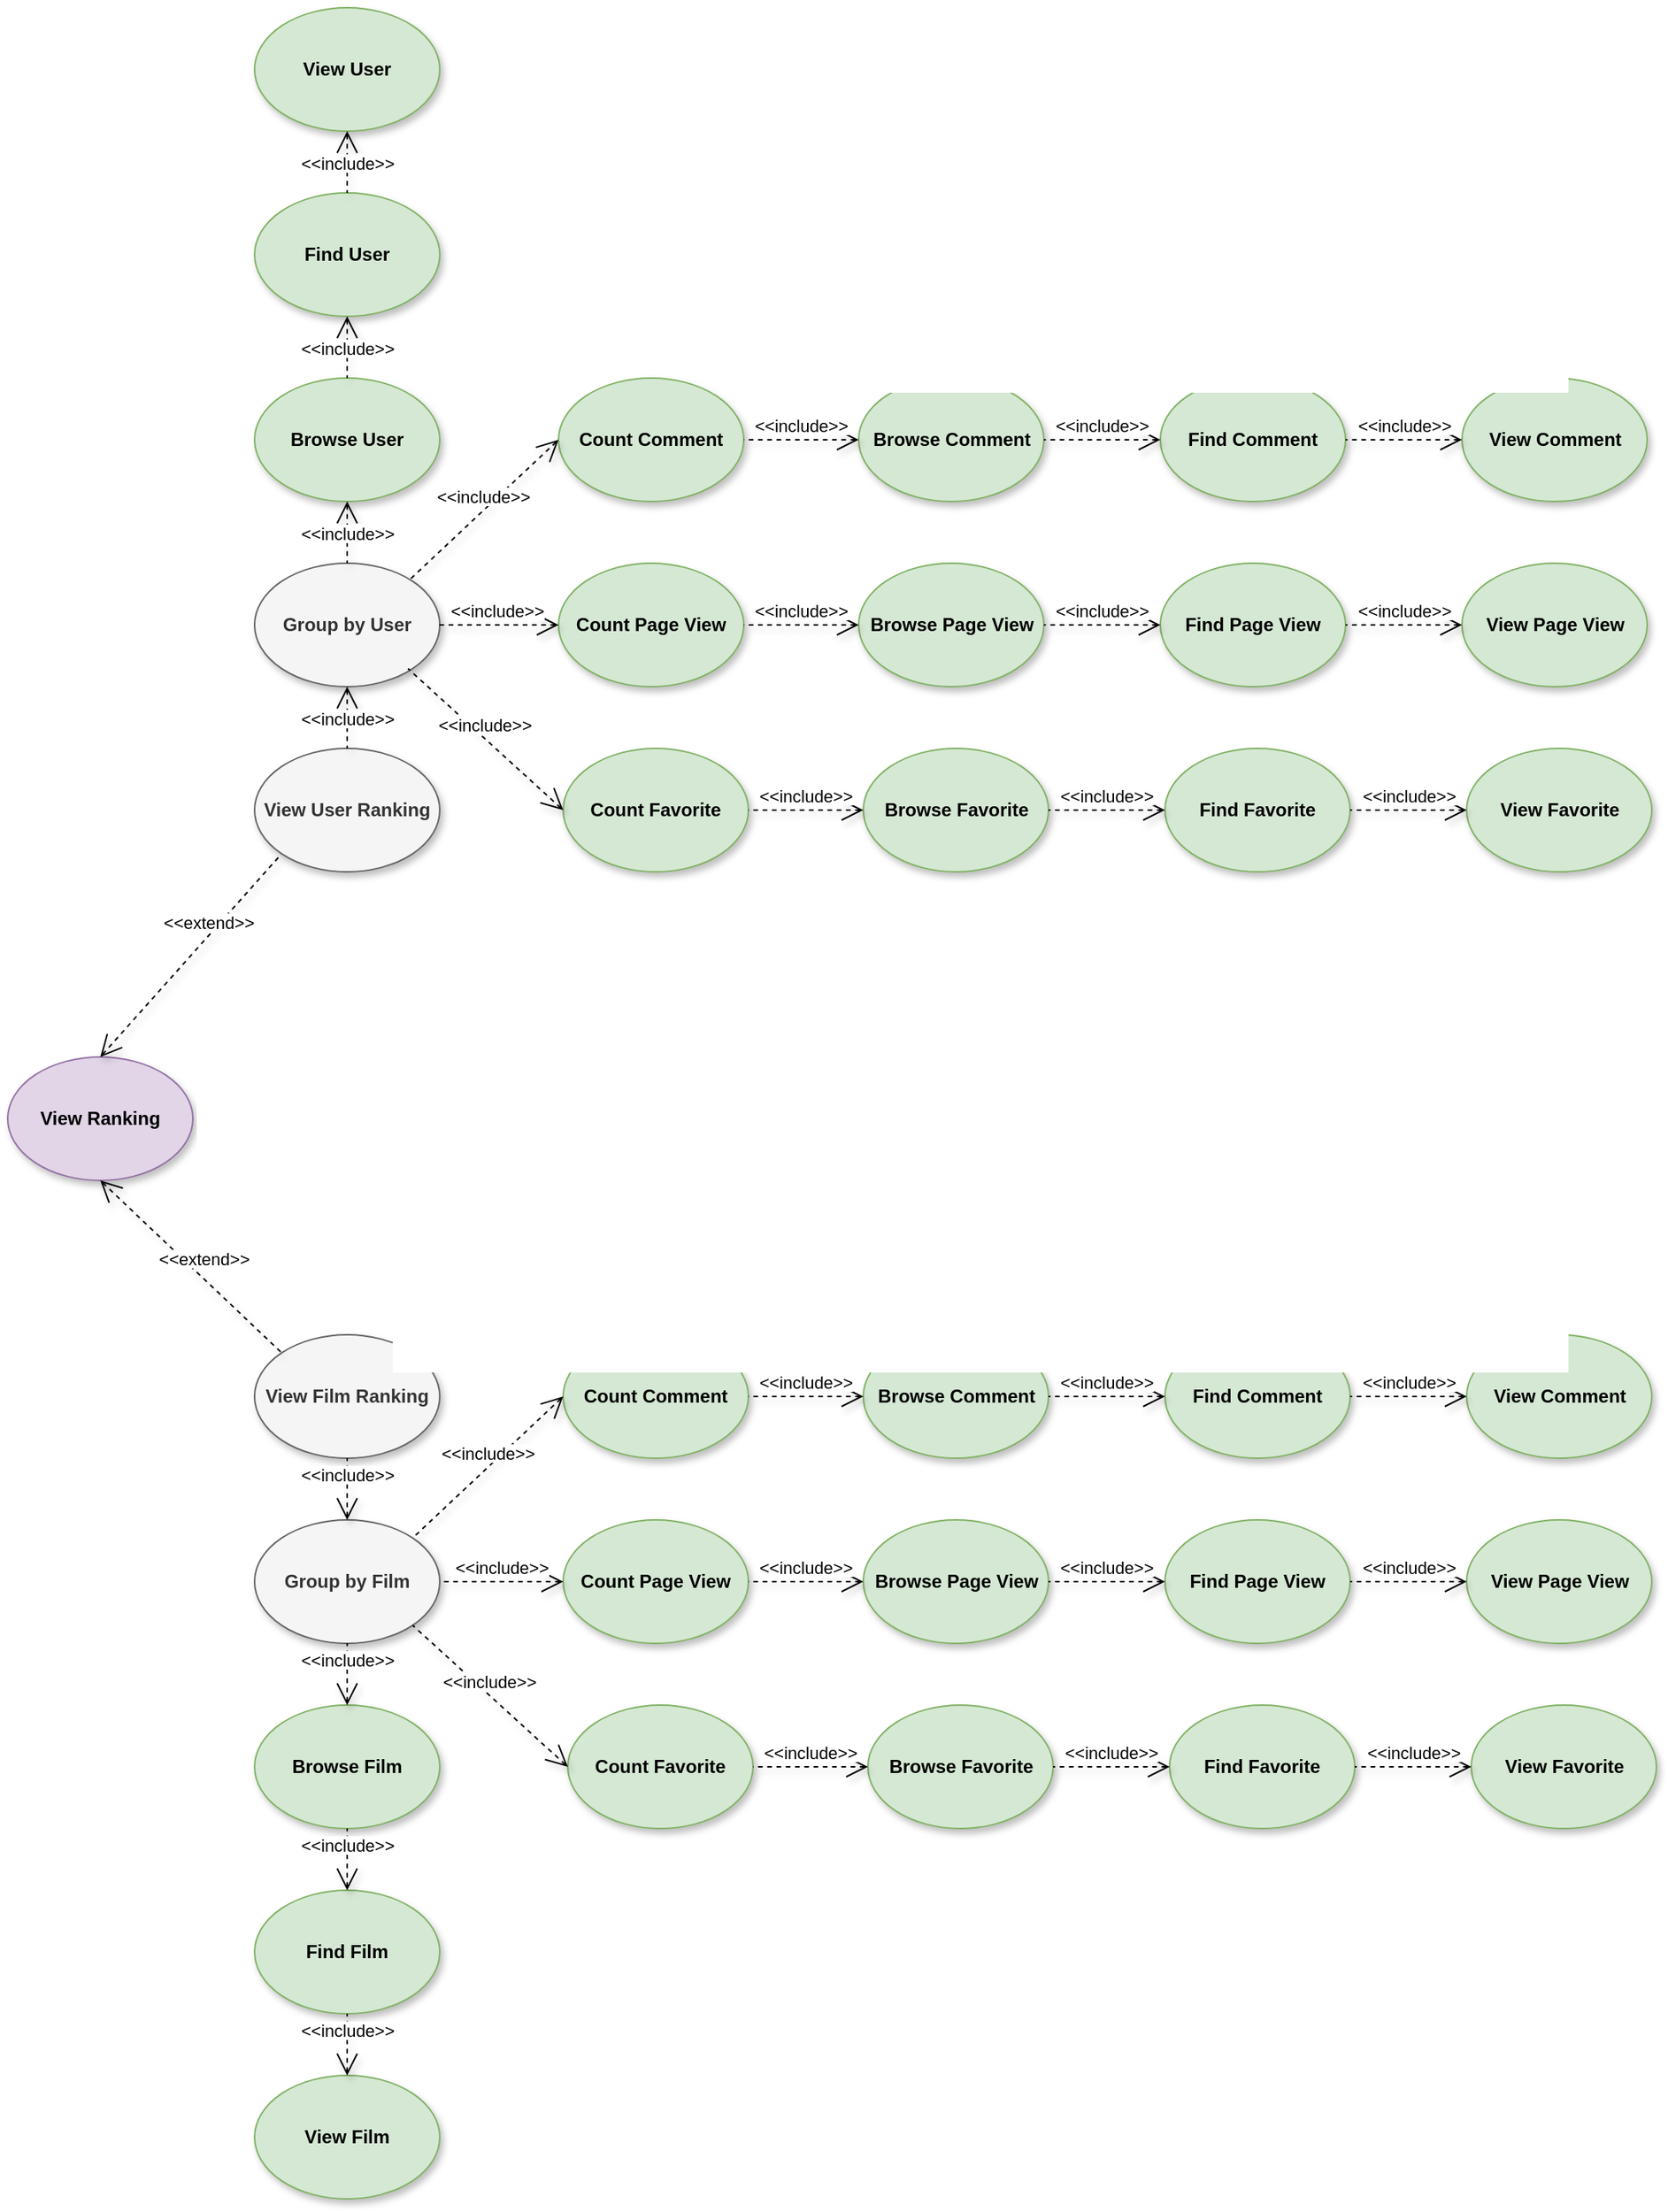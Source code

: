 <mxfile version="12.1.0" type="device" pages="1"><diagram id="BbvuW23b8s510joW4BoM" name="Pagina-1"><mxGraphModel dx="2513" dy="2425" grid="1" gridSize="10" guides="1" tooltips="1" connect="1" arrows="1" fold="1" page="1" pageScale="1" pageWidth="827" pageHeight="1169" math="0" shadow="0"><root><mxCell id="0"/><mxCell id="1" parent="0"/><mxCell id="gbE8u1Lyj_9UGCvHLwwf-1" value="View Ranking" style="ellipse;whiteSpace=wrap;html=1;fontStyle=1;fillColor=#e1d5e7;strokeColor=#9673a6;shadow=1;" parent="1" vertex="1"><mxGeometry x="-520" y="480" width="120" height="80" as="geometry"/></mxCell><mxCell id="gbE8u1Lyj_9UGCvHLwwf-3" value="Group by Film" style="ellipse;whiteSpace=wrap;html=1;fontStyle=1;fillColor=#f5f5f5;strokeColor=#666666;shadow=1;fontColor=#333333;" parent="1" vertex="1"><mxGeometry x="-360" y="780" width="120" height="80" as="geometry"/></mxCell><mxCell id="gbE8u1Lyj_9UGCvHLwwf-5" value="View Film Ranking" style="ellipse;whiteSpace=wrap;html=1;fontStyle=1;fillColor=#f5f5f5;strokeColor=#666666;shadow=1;fontColor=#333333;" parent="1" vertex="1"><mxGeometry x="-360" y="660" width="120" height="80" as="geometry"/></mxCell><mxCell id="gbE8u1Lyj_9UGCvHLwwf-8" value="Find Film" style="ellipse;whiteSpace=wrap;html=1;fontStyle=1;fillColor=#d5e8d4;strokeColor=#82b366;shadow=1;" parent="1" vertex="1"><mxGeometry x="-360" y="1020" width="120" height="80" as="geometry"/></mxCell><mxCell id="gbE8u1Lyj_9UGCvHLwwf-9" value="Count Comment" style="ellipse;whiteSpace=wrap;html=1;fontStyle=1;fillColor=#d5e8d4;strokeColor=#82b366;shadow=1;" parent="1" vertex="1"><mxGeometry x="-160" y="660" width="120" height="80" as="geometry"/></mxCell><mxCell id="gbE8u1Lyj_9UGCvHLwwf-10" value="Count&amp;nbsp;Page View" style="ellipse;whiteSpace=wrap;html=1;fontStyle=1;fillColor=#d5e8d4;strokeColor=#82b366;shadow=1;" parent="1" vertex="1"><mxGeometry x="-160" y="780" width="120" height="80" as="geometry"/></mxCell><mxCell id="gbE8u1Lyj_9UGCvHLwwf-11" value="Count&amp;nbsp;Favorite" style="ellipse;whiteSpace=wrap;html=1;fontStyle=1;fillColor=#d5e8d4;strokeColor=#82b366;shadow=1;" parent="1" vertex="1"><mxGeometry x="-157" y="900" width="120" height="80" as="geometry"/></mxCell><mxCell id="gbE8u1Lyj_9UGCvHLwwf-12" value="Browse Film" style="ellipse;whiteSpace=wrap;html=1;fontStyle=1;fillColor=#d5e8d4;strokeColor=#82b366;shadow=1;" parent="1" vertex="1"><mxGeometry x="-360" y="900" width="120" height="80" as="geometry"/></mxCell><mxCell id="gbE8u1Lyj_9UGCvHLwwf-13" value="Browse Comment" style="ellipse;whiteSpace=wrap;html=1;fontStyle=1;fillColor=#d5e8d4;strokeColor=#82b366;shadow=1;" parent="1" vertex="1"><mxGeometry x="34.5" y="660" width="120" height="80" as="geometry"/></mxCell><mxCell id="gbE8u1Lyj_9UGCvHLwwf-14" value="Browse&amp;nbsp;Page View" style="ellipse;whiteSpace=wrap;html=1;fontStyle=1;fillColor=#d5e8d4;strokeColor=#82b366;shadow=1;" parent="1" vertex="1"><mxGeometry x="34.5" y="780" width="120" height="80" as="geometry"/></mxCell><mxCell id="gbE8u1Lyj_9UGCvHLwwf-15" value="Browse&amp;nbsp;Favorite" style="ellipse;whiteSpace=wrap;html=1;fontStyle=1;fillColor=#d5e8d4;strokeColor=#82b366;shadow=1;" parent="1" vertex="1"><mxGeometry x="37.5" y="900" width="120" height="80" as="geometry"/></mxCell><mxCell id="gbE8u1Lyj_9UGCvHLwwf-17" value="&lt;span style=&quot;background-color: rgb(255 , 255 , 255)&quot;&gt;&amp;lt;&amp;lt;include&amp;gt;&amp;gt;&lt;/span&gt;" style="edgeStyle=none;html=1;startArrow=open;endArrow=none;startSize=12;verticalAlign=bottom;dashed=1;labelBackgroundColor=none;entryX=0.5;entryY=1;entryDx=0;entryDy=0;shadow=1;exitX=0.5;exitY=0;exitDx=0;exitDy=0;" parent="1" source="gbE8u1Lyj_9UGCvHLwwf-12" target="gbE8u1Lyj_9UGCvHLwwf-3" edge="1"><mxGeometry width="160" relative="1" as="geometry"><mxPoint x="-456.5" y="1070" as="sourcePoint"/><mxPoint x="-456.5" y="910" as="targetPoint"/><mxPoint as="offset"/></mxGeometry></mxCell><mxCell id="gbE8u1Lyj_9UGCvHLwwf-18" value="&lt;span style=&quot;background-color: rgb(255 , 255 , 255)&quot;&gt;&amp;lt;&amp;lt;include&amp;gt;&amp;gt;&lt;/span&gt;" style="edgeStyle=none;html=1;startArrow=open;endArrow=none;startSize=12;verticalAlign=bottom;dashed=1;labelBackgroundColor=none;shadow=1;exitX=0.5;exitY=0;exitDx=0;exitDy=0;" parent="1" source="gbE8u1Lyj_9UGCvHLwwf-8" target="gbE8u1Lyj_9UGCvHLwwf-12" edge="1"><mxGeometry width="160" relative="1" as="geometry"><mxPoint x="-290" y="910" as="sourcePoint"/><mxPoint x="-300" y="980" as="targetPoint"/><mxPoint as="offset"/></mxGeometry></mxCell><mxCell id="gbE8u1Lyj_9UGCvHLwwf-19" value="&lt;span style=&quot;background-color: rgb(255 , 255 , 255)&quot;&gt;&amp;lt;&amp;lt;extend&amp;gt;&amp;gt;&lt;/span&gt;" style="edgeStyle=none;html=1;startArrow=open;endArrow=none;startSize=12;verticalAlign=bottom;dashed=1;labelBackgroundColor=none;shadow=1;exitX=0.5;exitY=1;exitDx=0;exitDy=0;entryX=0;entryY=0;entryDx=0;entryDy=0;" parent="1" source="gbE8u1Lyj_9UGCvHLwwf-1" target="gbE8u1Lyj_9UGCvHLwwf-5" edge="1"><mxGeometry x="0.103" y="2" width="160" relative="1" as="geometry"><mxPoint x="-220" y="740" as="sourcePoint"/><mxPoint x="-360" y="698" as="targetPoint"/><mxPoint x="1" as="offset"/></mxGeometry></mxCell><mxCell id="gbE8u1Lyj_9UGCvHLwwf-30" value="&lt;span style=&quot;background-color: rgb(255 , 255 , 255)&quot;&gt;&amp;lt;&amp;lt;include&amp;gt;&amp;gt;&lt;/span&gt;" style="edgeStyle=none;html=1;startArrow=open;endArrow=none;startSize=12;verticalAlign=bottom;dashed=1;labelBackgroundColor=none;entryX=1;entryY=0.5;entryDx=0;entryDy=0;shadow=1;exitX=0;exitY=0.5;exitDx=0;exitDy=0;" parent="1" source="gbE8u1Lyj_9UGCvHLwwf-15" target="gbE8u1Lyj_9UGCvHLwwf-11" edge="1"><mxGeometry x="0.007" width="160" relative="1" as="geometry"><mxPoint x="211.333" y="990" as="sourcePoint"/><mxPoint x="211.333" y="950" as="targetPoint"/><mxPoint as="offset"/></mxGeometry></mxCell><mxCell id="gbE8u1Lyj_9UGCvHLwwf-31" value="&lt;span style=&quot;background-color: rgb(255 , 255 , 255)&quot;&gt;&amp;lt;&amp;lt;include&amp;gt;&amp;gt;&lt;/span&gt;" style="edgeStyle=none;html=1;startArrow=open;endArrow=none;startSize=12;verticalAlign=bottom;dashed=1;labelBackgroundColor=none;entryX=1;entryY=0.5;entryDx=0;entryDy=0;shadow=1;" parent="1" source="gbE8u1Lyj_9UGCvHLwwf-14" target="gbE8u1Lyj_9UGCvHLwwf-10" edge="1"><mxGeometry x="0.007" width="160" relative="1" as="geometry"><mxPoint x="47.5" y="950" as="sourcePoint"/><mxPoint x="-27.0" y="950" as="targetPoint"/><mxPoint as="offset"/></mxGeometry></mxCell><mxCell id="gbE8u1Lyj_9UGCvHLwwf-32" value="&lt;span style=&quot;background-color: rgb(255 , 255 , 255)&quot;&gt;&amp;lt;&amp;lt;include&amp;gt;&amp;gt;&lt;/span&gt;" style="edgeStyle=none;html=1;startArrow=open;endArrow=none;startSize=12;verticalAlign=bottom;dashed=1;labelBackgroundColor=none;entryX=1;entryY=0.5;entryDx=0;entryDy=0;shadow=1;exitX=0;exitY=0.5;exitDx=0;exitDy=0;" parent="1" source="gbE8u1Lyj_9UGCvHLwwf-13" target="gbE8u1Lyj_9UGCvHLwwf-9" edge="1"><mxGeometry x="0.007" width="160" relative="1" as="geometry"><mxPoint x="44.5" y="830" as="sourcePoint"/><mxPoint x="-30" y="830" as="targetPoint"/><mxPoint as="offset"/></mxGeometry></mxCell><mxCell id="gbE8u1Lyj_9UGCvHLwwf-33" value="Group by User" style="ellipse;whiteSpace=wrap;html=1;fontStyle=1;fillColor=#f5f5f5;strokeColor=#666666;shadow=1;fontColor=#333333;" parent="1" vertex="1"><mxGeometry x="-360" y="160" width="120" height="80" as="geometry"/></mxCell><mxCell id="gbE8u1Lyj_9UGCvHLwwf-38" value="Find User" style="ellipse;whiteSpace=wrap;html=1;fontStyle=1;fillColor=#d5e8d4;strokeColor=#82b366;shadow=1;" parent="1" vertex="1"><mxGeometry x="-360" y="-80" width="120" height="80" as="geometry"/></mxCell><mxCell id="gbE8u1Lyj_9UGCvHLwwf-42" value="Browse User" style="ellipse;whiteSpace=wrap;html=1;fontStyle=1;fillColor=#d5e8d4;strokeColor=#82b366;shadow=1;" parent="1" vertex="1"><mxGeometry x="-360" y="40" width="120" height="80" as="geometry"/></mxCell><mxCell id="gbE8u1Lyj_9UGCvHLwwf-46" value="&lt;span style=&quot;background-color: rgb(255 , 255 , 255)&quot;&gt;&amp;lt;&amp;lt;include&amp;gt;&amp;gt;&lt;/span&gt;" style="edgeStyle=none;html=1;startArrow=open;endArrow=none;startSize=12;verticalAlign=bottom;dashed=1;labelBackgroundColor=none;shadow=1;" parent="1" source="gbE8u1Lyj_9UGCvHLwwf-42" edge="1"><mxGeometry x="0.5" width="160" relative="1" as="geometry"><mxPoint x="-300" y="110" as="sourcePoint"/><mxPoint x="-300" y="160" as="targetPoint"/><mxPoint as="offset"/></mxGeometry></mxCell><mxCell id="gbE8u1Lyj_9UGCvHLwwf-47" value="&lt;span style=&quot;background-color: rgb(255 , 255 , 255)&quot;&gt;&amp;lt;&amp;lt;include&amp;gt;&amp;gt;&lt;/span&gt;" style="edgeStyle=none;html=1;startArrow=open;endArrow=none;startSize=12;verticalAlign=bottom;dashed=1;labelBackgroundColor=none;shadow=1;exitX=0.5;exitY=1;exitDx=0;exitDy=0;" parent="1" source="gbE8u1Lyj_9UGCvHLwwf-38" target="gbE8u1Lyj_9UGCvHLwwf-42" edge="1"><mxGeometry x="0.5" width="160" relative="1" as="geometry"><mxPoint x="-299" as="sourcePoint"/><mxPoint x="-300" y="360" as="targetPoint"/><mxPoint as="offset"/></mxGeometry></mxCell><mxCell id="gbE8u1Lyj_9UGCvHLwwf-61" value="&lt;span style=&quot;background-color: rgb(255 , 255 , 255)&quot;&gt;&amp;lt;&amp;lt;extend&amp;gt;&amp;gt;&lt;/span&gt;" style="edgeStyle=none;html=1;startArrow=open;endArrow=none;startSize=12;verticalAlign=bottom;dashed=1;labelBackgroundColor=none;shadow=1;exitX=0.5;exitY=0;exitDx=0;exitDy=0;entryX=0;entryY=1;entryDx=0;entryDy=0;" parent="1" source="gbE8u1Lyj_9UGCvHLwwf-1" target="JJjla3PBCcQN6k9WQuDC-5" edge="1"><mxGeometry x="0.189" width="160" relative="1" as="geometry"><mxPoint x="-450" y="570.0" as="sourcePoint"/><mxPoint x="-480" y="348" as="targetPoint"/><mxPoint as="offset"/></mxGeometry></mxCell><mxCell id="HstmSkpfastRg-pTJVRU-1" value="Find Comment" style="ellipse;whiteSpace=wrap;html=1;fontStyle=1;fillColor=#d5e8d4;strokeColor=#82b366;shadow=1;" parent="1" vertex="1"><mxGeometry x="230" y="660" width="120" height="80" as="geometry"/></mxCell><mxCell id="HstmSkpfastRg-pTJVRU-2" value="Find Page View" style="ellipse;whiteSpace=wrap;html=1;fontStyle=1;fillColor=#d5e8d4;strokeColor=#82b366;shadow=1;" parent="1" vertex="1"><mxGeometry x="230" y="780" width="120" height="80" as="geometry"/></mxCell><mxCell id="HstmSkpfastRg-pTJVRU-3" value="Find Favorite" style="ellipse;whiteSpace=wrap;html=1;fontStyle=1;fillColor=#d5e8d4;strokeColor=#82b366;shadow=1;" parent="1" vertex="1"><mxGeometry x="233" y="900" width="120" height="80" as="geometry"/></mxCell><mxCell id="HstmSkpfastRg-pTJVRU-6" value="&lt;span style=&quot;background-color: rgb(255 , 255 , 255)&quot;&gt;&amp;lt;&amp;lt;include&amp;gt;&amp;gt;&lt;/span&gt;" style="edgeStyle=none;html=1;startArrow=open;endArrow=none;startSize=12;verticalAlign=bottom;dashed=1;labelBackgroundColor=none;entryX=1;entryY=0.5;entryDx=0;entryDy=0;shadow=1;" parent="1" source="HstmSkpfastRg-pTJVRU-2" target="gbE8u1Lyj_9UGCvHLwwf-14" edge="1"><mxGeometry x="0.007" width="160" relative="1" as="geometry"><mxPoint x="44.5" y="830" as="sourcePoint"/><mxPoint x="-30.0" y="830" as="targetPoint"/><mxPoint as="offset"/></mxGeometry></mxCell><mxCell id="HstmSkpfastRg-pTJVRU-7" value="&lt;span style=&quot;background-color: rgb(255 , 255 , 255)&quot;&gt;&amp;lt;&amp;lt;include&amp;gt;&amp;gt;&lt;/span&gt;" style="edgeStyle=none;html=1;startArrow=open;endArrow=none;startSize=12;verticalAlign=bottom;dashed=1;labelBackgroundColor=none;entryX=1;entryY=0.5;entryDx=0;entryDy=0;shadow=1;" parent="1" source="HstmSkpfastRg-pTJVRU-3" target="gbE8u1Lyj_9UGCvHLwwf-15" edge="1"><mxGeometry x="0.007" width="160" relative="1" as="geometry"><mxPoint x="248" y="979" as="sourcePoint"/><mxPoint x="172.5" y="979" as="targetPoint"/><mxPoint as="offset"/></mxGeometry></mxCell><mxCell id="HstmSkpfastRg-pTJVRU-8" value="&lt;span style=&quot;background-color: rgb(255 , 255 , 255)&quot;&gt;&amp;lt;&amp;lt;include&amp;gt;&amp;gt;&lt;/span&gt;" style="edgeStyle=none;html=1;startArrow=open;endArrow=none;startSize=12;verticalAlign=bottom;dashed=1;labelBackgroundColor=none;entryX=1;entryY=0.5;entryDx=0;entryDy=0;shadow=1;exitX=0;exitY=0.5;exitDx=0;exitDy=0;" parent="1" source="HstmSkpfastRg-pTJVRU-1" target="gbE8u1Lyj_9UGCvHLwwf-13" edge="1"><mxGeometry x="0.007" width="160" relative="1" as="geometry"><mxPoint x="243" y="950" as="sourcePoint"/><mxPoint x="167.5" y="950" as="targetPoint"/><mxPoint as="offset"/></mxGeometry></mxCell><mxCell id="uENu9qMSvla3tnaxyrUp-1" value="View User" style="ellipse;whiteSpace=wrap;html=1;fontStyle=1;fillColor=#d5e8d4;strokeColor=#82b366;shadow=1;" parent="1" vertex="1"><mxGeometry x="-360" y="-200" width="120" height="80" as="geometry"/></mxCell><mxCell id="uENu9qMSvla3tnaxyrUp-2" value="&lt;span style=&quot;background-color: rgb(255 , 255 , 255)&quot;&gt;&amp;lt;&amp;lt;include&amp;gt;&amp;gt;&lt;/span&gt;" style="edgeStyle=none;html=1;startArrow=open;endArrow=none;startSize=12;verticalAlign=bottom;dashed=1;labelBackgroundColor=none;shadow=1;exitX=0.5;exitY=1;exitDx=0;exitDy=0;entryX=0.5;entryY=0;entryDx=0;entryDy=0;" parent="1" source="uENu9qMSvla3tnaxyrUp-1" target="gbE8u1Lyj_9UGCvHLwwf-38" edge="1"><mxGeometry x="0.5" width="160" relative="1" as="geometry"><mxPoint x="-290" y="10" as="sourcePoint"/><mxPoint x="-290" y="50" as="targetPoint"/><mxPoint as="offset"/></mxGeometry></mxCell><mxCell id="uENu9qMSvla3tnaxyrUp-3" value="View Film" style="ellipse;whiteSpace=wrap;html=1;fontStyle=1;fillColor=#d5e8d4;strokeColor=#82b366;shadow=1;" parent="1" vertex="1"><mxGeometry x="-360" y="1140" width="120" height="80" as="geometry"/></mxCell><mxCell id="uENu9qMSvla3tnaxyrUp-4" value="&lt;span style=&quot;background-color: rgb(255 , 255 , 255)&quot;&gt;&amp;lt;&amp;lt;include&amp;gt;&amp;gt;&lt;/span&gt;" style="edgeStyle=none;html=1;startArrow=open;endArrow=none;startSize=12;verticalAlign=bottom;dashed=1;labelBackgroundColor=none;shadow=1;entryX=0.5;entryY=1;entryDx=0;entryDy=0;" parent="1" source="uENu9qMSvla3tnaxyrUp-3" target="gbE8u1Lyj_9UGCvHLwwf-8" edge="1"><mxGeometry width="160" relative="1" as="geometry"><mxPoint x="-290" y="1030" as="sourcePoint"/><mxPoint x="-290" y="990" as="targetPoint"/><mxPoint as="offset"/></mxGeometry></mxCell><mxCell id="DIGIv7-gfYSGlo3AnGzd-3" value="View Comment" style="ellipse;whiteSpace=wrap;html=1;fontStyle=1;fillColor=#d5e8d4;strokeColor=#82b366;shadow=1;" parent="1" vertex="1"><mxGeometry x="425.5" y="660" width="120" height="80" as="geometry"/></mxCell><mxCell id="DIGIv7-gfYSGlo3AnGzd-4" value="View Page View" style="ellipse;whiteSpace=wrap;html=1;fontStyle=1;fillColor=#d5e8d4;strokeColor=#82b366;shadow=1;" parent="1" vertex="1"><mxGeometry x="425.5" y="780" width="120" height="80" as="geometry"/></mxCell><mxCell id="DIGIv7-gfYSGlo3AnGzd-5" value="View Favorite" style="ellipse;whiteSpace=wrap;html=1;fontStyle=1;fillColor=#d5e8d4;strokeColor=#82b366;shadow=1;" parent="1" vertex="1"><mxGeometry x="428.5" y="900" width="120" height="80" as="geometry"/></mxCell><mxCell id="DIGIv7-gfYSGlo3AnGzd-6" value="&lt;span style=&quot;background-color: rgb(255 , 255 , 255)&quot;&gt;&amp;lt;&amp;lt;include&amp;gt;&amp;gt;&lt;/span&gt;" style="edgeStyle=none;html=1;startArrow=open;endArrow=none;startSize=12;verticalAlign=bottom;dashed=1;labelBackgroundColor=none;entryX=1;entryY=0.5;entryDx=0;entryDy=0;shadow=1;" parent="1" source="DIGIv7-gfYSGlo3AnGzd-4" edge="1"><mxGeometry x="0.007" width="160" relative="1" as="geometry"><mxPoint x="240.0" y="830" as="sourcePoint"/><mxPoint x="350" y="820" as="targetPoint"/><mxPoint as="offset"/></mxGeometry></mxCell><mxCell id="DIGIv7-gfYSGlo3AnGzd-7" value="&lt;span style=&quot;background-color: rgb(255 , 255 , 255)&quot;&gt;&amp;lt;&amp;lt;include&amp;gt;&amp;gt;&lt;/span&gt;" style="edgeStyle=none;html=1;startArrow=open;endArrow=none;startSize=12;verticalAlign=bottom;dashed=1;labelBackgroundColor=none;entryX=1;entryY=0.5;entryDx=0;entryDy=0;shadow=1;" parent="1" source="DIGIv7-gfYSGlo3AnGzd-5" edge="1"><mxGeometry x="0.007" width="160" relative="1" as="geometry"><mxPoint x="443.5" y="979" as="sourcePoint"/><mxPoint x="353" y="940" as="targetPoint"/><mxPoint as="offset"/></mxGeometry></mxCell><mxCell id="DIGIv7-gfYSGlo3AnGzd-8" value="&lt;span style=&quot;background-color: rgb(255 , 255 , 255)&quot;&gt;&amp;lt;&amp;lt;include&amp;gt;&amp;gt;&lt;/span&gt;" style="edgeStyle=none;html=1;startArrow=open;endArrow=none;startSize=12;verticalAlign=bottom;dashed=1;labelBackgroundColor=none;entryX=1;entryY=0.5;entryDx=0;entryDy=0;shadow=1;exitX=0;exitY=0.5;exitDx=0;exitDy=0;" parent="1" source="DIGIv7-gfYSGlo3AnGzd-3" edge="1"><mxGeometry x="0.007" width="160" relative="1" as="geometry"><mxPoint x="438.5" y="950" as="sourcePoint"/><mxPoint x="350" y="700" as="targetPoint"/><mxPoint as="offset"/></mxGeometry></mxCell><mxCell id="JJjla3PBCcQN6k9WQuDC-1" value="&lt;span style=&quot;background-color: rgb(255 , 255 , 255)&quot;&gt;&amp;lt;&amp;lt;include&amp;gt;&amp;gt;&lt;/span&gt;" style="edgeStyle=none;html=1;startArrow=open;endArrow=none;startSize=12;verticalAlign=bottom;dashed=1;labelBackgroundColor=none;entryX=0.5;entryY=1;entryDx=0;entryDy=0;shadow=1;" parent="1" source="gbE8u1Lyj_9UGCvHLwwf-3" target="gbE8u1Lyj_9UGCvHLwwf-5" edge="1"><mxGeometry width="160" relative="1" as="geometry"><mxPoint x="-290" y="910" as="sourcePoint"/><mxPoint x="-290" y="870" as="targetPoint"/><mxPoint as="offset"/></mxGeometry></mxCell><mxCell id="JJjla3PBCcQN6k9WQuDC-2" value="&lt;span style=&quot;background-color: rgb(255 , 255 , 255)&quot;&gt;&amp;lt;&amp;lt;include&amp;gt;&amp;gt;&lt;/span&gt;" style="edgeStyle=none;html=1;startArrow=open;endArrow=none;startSize=12;verticalAlign=bottom;dashed=1;labelBackgroundColor=none;entryX=1;entryY=0;entryDx=0;entryDy=0;shadow=1;exitX=0;exitY=0.5;exitDx=0;exitDy=0;" parent="1" source="gbE8u1Lyj_9UGCvHLwwf-9" target="gbE8u1Lyj_9UGCvHLwwf-3" edge="1"><mxGeometry x="0.007" width="160" relative="1" as="geometry"><mxPoint x="44.5" y="710" as="sourcePoint"/><mxPoint x="-30" y="710" as="targetPoint"/><mxPoint as="offset"/></mxGeometry></mxCell><mxCell id="JJjla3PBCcQN6k9WQuDC-3" value="&lt;span style=&quot;background-color: rgb(255 , 255 , 255)&quot;&gt;&amp;lt;&amp;lt;include&amp;gt;&amp;gt;&lt;/span&gt;" style="edgeStyle=none;html=1;startArrow=open;endArrow=none;startSize=12;verticalAlign=bottom;dashed=1;labelBackgroundColor=none;entryX=1;entryY=0.5;entryDx=0;entryDy=0;shadow=1;exitX=0;exitY=0.5;exitDx=0;exitDy=0;" parent="1" source="gbE8u1Lyj_9UGCvHLwwf-10" target="gbE8u1Lyj_9UGCvHLwwf-3" edge="1"><mxGeometry x="0.007" width="160" relative="1" as="geometry"><mxPoint x="-150" y="710" as="sourcePoint"/><mxPoint x="-247.574" y="801.716" as="targetPoint"/><mxPoint as="offset"/></mxGeometry></mxCell><mxCell id="JJjla3PBCcQN6k9WQuDC-4" value="&lt;span style=&quot;background-color: rgb(255 , 255 , 255)&quot;&gt;&amp;lt;&amp;lt;include&amp;gt;&amp;gt;&lt;/span&gt;" style="edgeStyle=none;html=1;startArrow=open;endArrow=none;startSize=12;verticalAlign=bottom;dashed=1;labelBackgroundColor=none;entryX=1;entryY=1;entryDx=0;entryDy=0;shadow=1;exitX=0;exitY=0.5;exitDx=0;exitDy=0;" parent="1" source="gbE8u1Lyj_9UGCvHLwwf-11" target="gbE8u1Lyj_9UGCvHLwwf-3" edge="1"><mxGeometry x="0.007" width="160" relative="1" as="geometry"><mxPoint x="-150" y="830" as="sourcePoint"/><mxPoint x="-230" y="830" as="targetPoint"/><mxPoint as="offset"/></mxGeometry></mxCell><mxCell id="JJjla3PBCcQN6k9WQuDC-5" value="View User Ranking" style="ellipse;whiteSpace=wrap;html=1;fontStyle=1;fillColor=#f5f5f5;strokeColor=#666666;shadow=1;fontColor=#333333;" parent="1" vertex="1"><mxGeometry x="-360" y="280" width="120" height="80" as="geometry"/></mxCell><mxCell id="JJjla3PBCcQN6k9WQuDC-9" value="&lt;span style=&quot;background-color: rgb(255 , 255 , 255)&quot;&gt;&amp;lt;&amp;lt;include&amp;gt;&amp;gt;&lt;/span&gt;" style="edgeStyle=none;html=1;startArrow=open;endArrow=none;startSize=12;verticalAlign=bottom;dashed=1;labelBackgroundColor=none;shadow=1;" parent="1" edge="1"><mxGeometry x="0.5" width="160" relative="1" as="geometry"><mxPoint x="-300.0" y="240" as="sourcePoint"/><mxPoint x="-300.0" y="280" as="targetPoint"/><mxPoint as="offset"/></mxGeometry></mxCell><mxCell id="JJjla3PBCcQN6k9WQuDC-10" value="Count Comment" style="ellipse;whiteSpace=wrap;html=1;fontStyle=1;fillColor=#d5e8d4;strokeColor=#82b366;shadow=1;" parent="1" vertex="1"><mxGeometry x="-163" y="40" width="120" height="80" as="geometry"/></mxCell><mxCell id="JJjla3PBCcQN6k9WQuDC-11" value="Count&amp;nbsp;Page View" style="ellipse;whiteSpace=wrap;html=1;fontStyle=1;fillColor=#d5e8d4;strokeColor=#82b366;shadow=1;" parent="1" vertex="1"><mxGeometry x="-163" y="160" width="120" height="80" as="geometry"/></mxCell><mxCell id="JJjla3PBCcQN6k9WQuDC-12" value="Count&amp;nbsp;Favorite" style="ellipse;whiteSpace=wrap;html=1;fontStyle=1;fillColor=#d5e8d4;strokeColor=#82b366;shadow=1;" parent="1" vertex="1"><mxGeometry x="-160" y="280" width="120" height="80" as="geometry"/></mxCell><mxCell id="JJjla3PBCcQN6k9WQuDC-13" value="Browse Comment" style="ellipse;whiteSpace=wrap;html=1;fontStyle=1;fillColor=#d5e8d4;strokeColor=#82b366;shadow=1;" parent="1" vertex="1"><mxGeometry x="31.5" y="40" width="120" height="80" as="geometry"/></mxCell><mxCell id="JJjla3PBCcQN6k9WQuDC-14" value="Browse&amp;nbsp;Page View" style="ellipse;whiteSpace=wrap;html=1;fontStyle=1;fillColor=#d5e8d4;strokeColor=#82b366;shadow=1;" parent="1" vertex="1"><mxGeometry x="31.5" y="160" width="120" height="80" as="geometry"/></mxCell><mxCell id="JJjla3PBCcQN6k9WQuDC-15" value="Browse&amp;nbsp;Favorite" style="ellipse;whiteSpace=wrap;html=1;fontStyle=1;fillColor=#d5e8d4;strokeColor=#82b366;shadow=1;" parent="1" vertex="1"><mxGeometry x="34.5" y="280" width="120" height="80" as="geometry"/></mxCell><mxCell id="JJjla3PBCcQN6k9WQuDC-16" value="&lt;span style=&quot;background-color: rgb(255 , 255 , 255)&quot;&gt;&amp;lt;&amp;lt;include&amp;gt;&amp;gt;&lt;/span&gt;" style="edgeStyle=none;html=1;startArrow=open;endArrow=none;startSize=12;verticalAlign=bottom;dashed=1;labelBackgroundColor=none;entryX=1;entryY=0.5;entryDx=0;entryDy=0;shadow=1;exitX=0;exitY=0.5;exitDx=0;exitDy=0;" parent="1" source="JJjla3PBCcQN6k9WQuDC-15" target="JJjla3PBCcQN6k9WQuDC-12" edge="1"><mxGeometry x="0.007" width="160" relative="1" as="geometry"><mxPoint x="208.333" y="370" as="sourcePoint"/><mxPoint x="208.333" y="330" as="targetPoint"/><mxPoint as="offset"/></mxGeometry></mxCell><mxCell id="JJjla3PBCcQN6k9WQuDC-17" value="&lt;span style=&quot;background-color: rgb(255 , 255 , 255)&quot;&gt;&amp;lt;&amp;lt;include&amp;gt;&amp;gt;&lt;/span&gt;" style="edgeStyle=none;html=1;startArrow=open;endArrow=none;startSize=12;verticalAlign=bottom;dashed=1;labelBackgroundColor=none;entryX=1;entryY=0.5;entryDx=0;entryDy=0;shadow=1;" parent="1" source="JJjla3PBCcQN6k9WQuDC-14" target="JJjla3PBCcQN6k9WQuDC-11" edge="1"><mxGeometry x="0.007" width="160" relative="1" as="geometry"><mxPoint x="44.5" y="330" as="sourcePoint"/><mxPoint x="-30.0" y="330" as="targetPoint"/><mxPoint as="offset"/></mxGeometry></mxCell><mxCell id="JJjla3PBCcQN6k9WQuDC-18" value="&lt;span style=&quot;background-color: rgb(255 , 255 , 255)&quot;&gt;&amp;lt;&amp;lt;include&amp;gt;&amp;gt;&lt;/span&gt;" style="edgeStyle=none;html=1;startArrow=open;endArrow=none;startSize=12;verticalAlign=bottom;dashed=1;labelBackgroundColor=none;entryX=1;entryY=0.5;entryDx=0;entryDy=0;shadow=1;exitX=0;exitY=0.5;exitDx=0;exitDy=0;" parent="1" source="JJjla3PBCcQN6k9WQuDC-13" target="JJjla3PBCcQN6k9WQuDC-10" edge="1"><mxGeometry x="0.007" width="160" relative="1" as="geometry"><mxPoint x="41.5" y="210" as="sourcePoint"/><mxPoint x="-33" y="210" as="targetPoint"/><mxPoint as="offset"/></mxGeometry></mxCell><mxCell id="JJjla3PBCcQN6k9WQuDC-19" value="Find Comment" style="ellipse;whiteSpace=wrap;html=1;fontStyle=1;fillColor=#d5e8d4;strokeColor=#82b366;shadow=1;" parent="1" vertex="1"><mxGeometry x="227" y="40" width="120" height="80" as="geometry"/></mxCell><mxCell id="JJjla3PBCcQN6k9WQuDC-20" value="Find Page View" style="ellipse;whiteSpace=wrap;html=1;fontStyle=1;fillColor=#d5e8d4;strokeColor=#82b366;shadow=1;" parent="1" vertex="1"><mxGeometry x="227" y="160" width="120" height="80" as="geometry"/></mxCell><mxCell id="JJjla3PBCcQN6k9WQuDC-21" value="Find Favorite" style="ellipse;whiteSpace=wrap;html=1;fontStyle=1;fillColor=#d5e8d4;strokeColor=#82b366;shadow=1;" parent="1" vertex="1"><mxGeometry x="230" y="280" width="120" height="80" as="geometry"/></mxCell><mxCell id="JJjla3PBCcQN6k9WQuDC-22" value="&lt;span style=&quot;background-color: rgb(255 , 255 , 255)&quot;&gt;&amp;lt;&amp;lt;include&amp;gt;&amp;gt;&lt;/span&gt;" style="edgeStyle=none;html=1;startArrow=open;endArrow=none;startSize=12;verticalAlign=bottom;dashed=1;labelBackgroundColor=none;entryX=1;entryY=0.5;entryDx=0;entryDy=0;shadow=1;" parent="1" source="JJjla3PBCcQN6k9WQuDC-20" target="JJjla3PBCcQN6k9WQuDC-14" edge="1"><mxGeometry x="0.007" width="160" relative="1" as="geometry"><mxPoint x="41.5" y="210" as="sourcePoint"/><mxPoint x="-33.0" y="210" as="targetPoint"/><mxPoint as="offset"/></mxGeometry></mxCell><mxCell id="JJjla3PBCcQN6k9WQuDC-23" value="&lt;span style=&quot;background-color: rgb(255 , 255 , 255)&quot;&gt;&amp;lt;&amp;lt;include&amp;gt;&amp;gt;&lt;/span&gt;" style="edgeStyle=none;html=1;startArrow=open;endArrow=none;startSize=12;verticalAlign=bottom;dashed=1;labelBackgroundColor=none;entryX=1;entryY=0.5;entryDx=0;entryDy=0;shadow=1;" parent="1" source="JJjla3PBCcQN6k9WQuDC-21" target="JJjla3PBCcQN6k9WQuDC-15" edge="1"><mxGeometry x="0.007" width="160" relative="1" as="geometry"><mxPoint x="245" y="359" as="sourcePoint"/><mxPoint x="169.5" y="359" as="targetPoint"/><mxPoint as="offset"/></mxGeometry></mxCell><mxCell id="JJjla3PBCcQN6k9WQuDC-24" value="&lt;span style=&quot;background-color: rgb(255 , 255 , 255)&quot;&gt;&amp;lt;&amp;lt;include&amp;gt;&amp;gt;&lt;/span&gt;" style="edgeStyle=none;html=1;startArrow=open;endArrow=none;startSize=12;verticalAlign=bottom;dashed=1;labelBackgroundColor=none;entryX=1;entryY=0.5;entryDx=0;entryDy=0;shadow=1;exitX=0;exitY=0.5;exitDx=0;exitDy=0;" parent="1" source="JJjla3PBCcQN6k9WQuDC-19" target="JJjla3PBCcQN6k9WQuDC-13" edge="1"><mxGeometry x="0.007" width="160" relative="1" as="geometry"><mxPoint x="240" y="330" as="sourcePoint"/><mxPoint x="164.5" y="330" as="targetPoint"/><mxPoint as="offset"/></mxGeometry></mxCell><mxCell id="JJjla3PBCcQN6k9WQuDC-25" value="View Comment" style="ellipse;whiteSpace=wrap;html=1;fontStyle=1;fillColor=#d5e8d4;strokeColor=#82b366;shadow=1;" parent="1" vertex="1"><mxGeometry x="422.5" y="40" width="120" height="80" as="geometry"/></mxCell><mxCell id="JJjla3PBCcQN6k9WQuDC-26" value="View Page View" style="ellipse;whiteSpace=wrap;html=1;fontStyle=1;fillColor=#d5e8d4;strokeColor=#82b366;shadow=1;" parent="1" vertex="1"><mxGeometry x="422.5" y="160" width="120" height="80" as="geometry"/></mxCell><mxCell id="JJjla3PBCcQN6k9WQuDC-27" value="View Favorite" style="ellipse;whiteSpace=wrap;html=1;fontStyle=1;fillColor=#d5e8d4;strokeColor=#82b366;shadow=1;" parent="1" vertex="1"><mxGeometry x="425.5" y="280" width="120" height="80" as="geometry"/></mxCell><mxCell id="JJjla3PBCcQN6k9WQuDC-28" value="&lt;span style=&quot;background-color: rgb(255 , 255 , 255)&quot;&gt;&amp;lt;&amp;lt;include&amp;gt;&amp;gt;&lt;/span&gt;" style="edgeStyle=none;html=1;startArrow=open;endArrow=none;startSize=12;verticalAlign=bottom;dashed=1;labelBackgroundColor=none;entryX=1;entryY=0.5;entryDx=0;entryDy=0;shadow=1;" parent="1" source="JJjla3PBCcQN6k9WQuDC-26" edge="1"><mxGeometry x="0.007" width="160" relative="1" as="geometry"><mxPoint x="237.0" y="210" as="sourcePoint"/><mxPoint x="347" y="200.0" as="targetPoint"/><mxPoint as="offset"/></mxGeometry></mxCell><mxCell id="JJjla3PBCcQN6k9WQuDC-29" value="&lt;span style=&quot;background-color: rgb(255 , 255 , 255)&quot;&gt;&amp;lt;&amp;lt;include&amp;gt;&amp;gt;&lt;/span&gt;" style="edgeStyle=none;html=1;startArrow=open;endArrow=none;startSize=12;verticalAlign=bottom;dashed=1;labelBackgroundColor=none;entryX=1;entryY=0.5;entryDx=0;entryDy=0;shadow=1;" parent="1" source="JJjla3PBCcQN6k9WQuDC-27" edge="1"><mxGeometry x="0.007" width="160" relative="1" as="geometry"><mxPoint x="440.5" y="359" as="sourcePoint"/><mxPoint x="350" y="320.0" as="targetPoint"/><mxPoint as="offset"/></mxGeometry></mxCell><mxCell id="JJjla3PBCcQN6k9WQuDC-30" value="&lt;span style=&quot;background-color: rgb(255 , 255 , 255)&quot;&gt;&amp;lt;&amp;lt;include&amp;gt;&amp;gt;&lt;/span&gt;" style="edgeStyle=none;html=1;startArrow=open;endArrow=none;startSize=12;verticalAlign=bottom;dashed=1;labelBackgroundColor=none;entryX=1;entryY=0.5;entryDx=0;entryDy=0;shadow=1;exitX=0;exitY=0.5;exitDx=0;exitDy=0;" parent="1" source="JJjla3PBCcQN6k9WQuDC-25" edge="1"><mxGeometry x="0.007" width="160" relative="1" as="geometry"><mxPoint x="435.5" y="330" as="sourcePoint"/><mxPoint x="347" y="80.0" as="targetPoint"/><mxPoint as="offset"/></mxGeometry></mxCell><mxCell id="JJjla3PBCcQN6k9WQuDC-31" value="&lt;span style=&quot;background-color: rgb(255 , 255 , 255)&quot;&gt;&amp;lt;&amp;lt;include&amp;gt;&amp;gt;&lt;/span&gt;" style="edgeStyle=none;html=1;startArrow=open;endArrow=none;startSize=12;verticalAlign=bottom;dashed=1;labelBackgroundColor=none;entryX=1;entryY=0;entryDx=0;entryDy=0;shadow=1;exitX=0;exitY=0.5;exitDx=0;exitDy=0;" parent="1" source="JJjla3PBCcQN6k9WQuDC-10" edge="1"><mxGeometry x="0.007" width="160" relative="1" as="geometry"><mxPoint x="41.5" y="90" as="sourcePoint"/><mxPoint x="-260.574" y="171.716" as="targetPoint"/><mxPoint as="offset"/></mxGeometry></mxCell><mxCell id="JJjla3PBCcQN6k9WQuDC-32" value="&lt;span style=&quot;background-color: rgb(255 , 255 , 255)&quot;&gt;&amp;lt;&amp;lt;include&amp;gt;&amp;gt;&lt;/span&gt;" style="edgeStyle=none;html=1;startArrow=open;endArrow=none;startSize=12;verticalAlign=bottom;dashed=1;labelBackgroundColor=none;entryX=1;entryY=0.5;entryDx=0;entryDy=0;shadow=1;exitX=0;exitY=0.5;exitDx=0;exitDy=0;" parent="1" source="JJjla3PBCcQN6k9WQuDC-11" edge="1"><mxGeometry x="0.007" width="160" relative="1" as="geometry"><mxPoint x="-153" y="90" as="sourcePoint"/><mxPoint x="-243" y="200.0" as="targetPoint"/><mxPoint as="offset"/></mxGeometry></mxCell><mxCell id="JJjla3PBCcQN6k9WQuDC-33" value="&lt;span style=&quot;background-color: rgb(255 , 255 , 255)&quot;&gt;&amp;lt;&amp;lt;include&amp;gt;&amp;gt;&lt;/span&gt;" style="edgeStyle=none;html=1;startArrow=open;endArrow=none;startSize=12;verticalAlign=bottom;dashed=1;labelBackgroundColor=none;entryX=1;entryY=1;entryDx=0;entryDy=0;shadow=1;exitX=0;exitY=0.5;exitDx=0;exitDy=0;" parent="1" source="JJjla3PBCcQN6k9WQuDC-12" edge="1"><mxGeometry x="0.007" width="160" relative="1" as="geometry"><mxPoint x="-153" y="210" as="sourcePoint"/><mxPoint x="-260.574" y="228.284" as="targetPoint"/><mxPoint as="offset"/></mxGeometry></mxCell></root></mxGraphModel></diagram></mxfile>